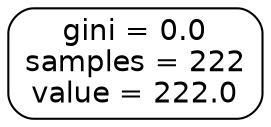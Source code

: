 digraph Tree {
node [shape=box, style="filled, rounded", color="black", fontname="helvetica"] ;
edge [fontname="helvetica"] ;
0 [label="gini = 0.0\nsamples = 222\nvalue = 222.0", fillcolor="#ffffff"] ;
}